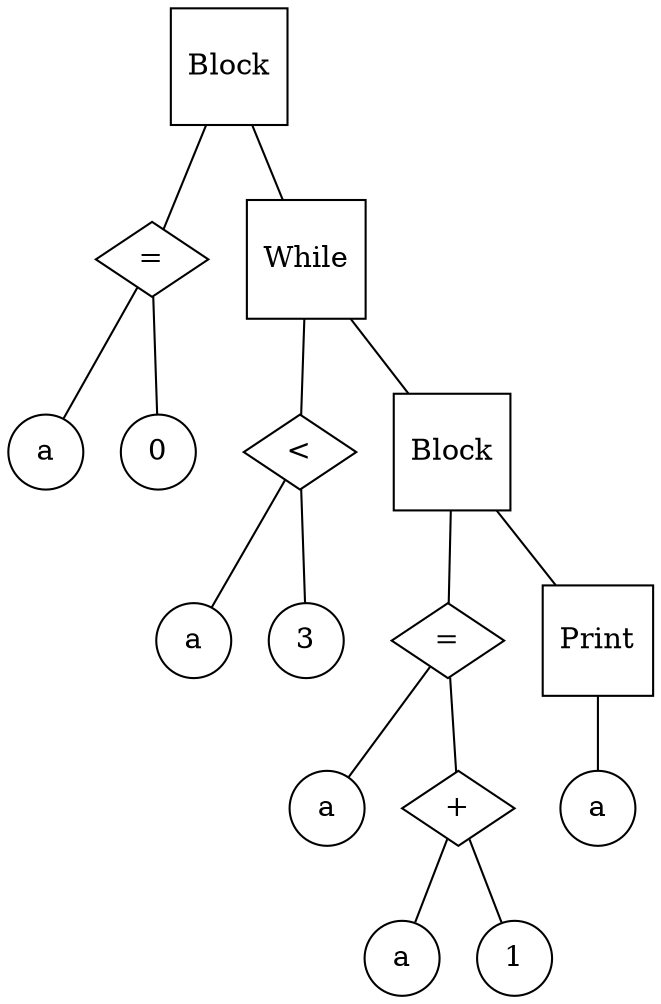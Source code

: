 graph g {
n0 [label = "Block", shape="square"]
n1 [label = "=", shape="diamond"]
n2 [label = "a", shape="circle"]
n3 [label = "0", shape="circle"]
n4 [label = "While", shape="square"]
n5 [label = "<", shape="diamond"]
n6 [label = "a", shape="circle"]
n7 [label = "3", shape="circle"]
n8 [label = "Block", shape="square"]
n9 [label = "=", shape="diamond"]
n10 [label = "a", shape="circle"]
n11 [label = "+", shape="diamond"]
n12 [label = "a", shape="circle"]
n13 [label = "1", shape="circle"]
n14 [label = "Print", shape="square"]
n15 [label = "a", shape="circle"]

"n0" -- "n1" -- "n2"
"n1" -- "n3"
"n0" -- "n4" -- "n5" -- "n6"
"n5" -- "n7"
"n4" -- "n8" -- "n9" -- "n10"
"n9" -- "n11" -- "n12"
"n11" -- "n13"
"n8" -- "n14" -- "n15"
}
